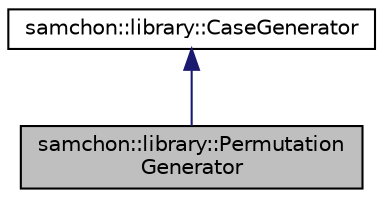 digraph "samchon::library::PermutationGenerator"
{
  edge [fontname="Helvetica",fontsize="10",labelfontname="Helvetica",labelfontsize="10"];
  node [fontname="Helvetica",fontsize="10",shape=record];
  Node1 [label="samchon::library::Permutation\lGenerator",height=0.2,width=0.4,color="black", fillcolor="grey75", style="filled", fontcolor="black"];
  Node2 -> Node1 [dir="back",color="midnightblue",fontsize="10",style="solid",fontname="Helvetica"];
  Node2 [label="samchon::library::CaseGenerator",height=0.2,width=0.4,color="black", fillcolor="white", style="filled",URL="$de/ddf/classsamchon_1_1library_1_1CaseGenerator.html",tooltip="Case generator. "];
}
